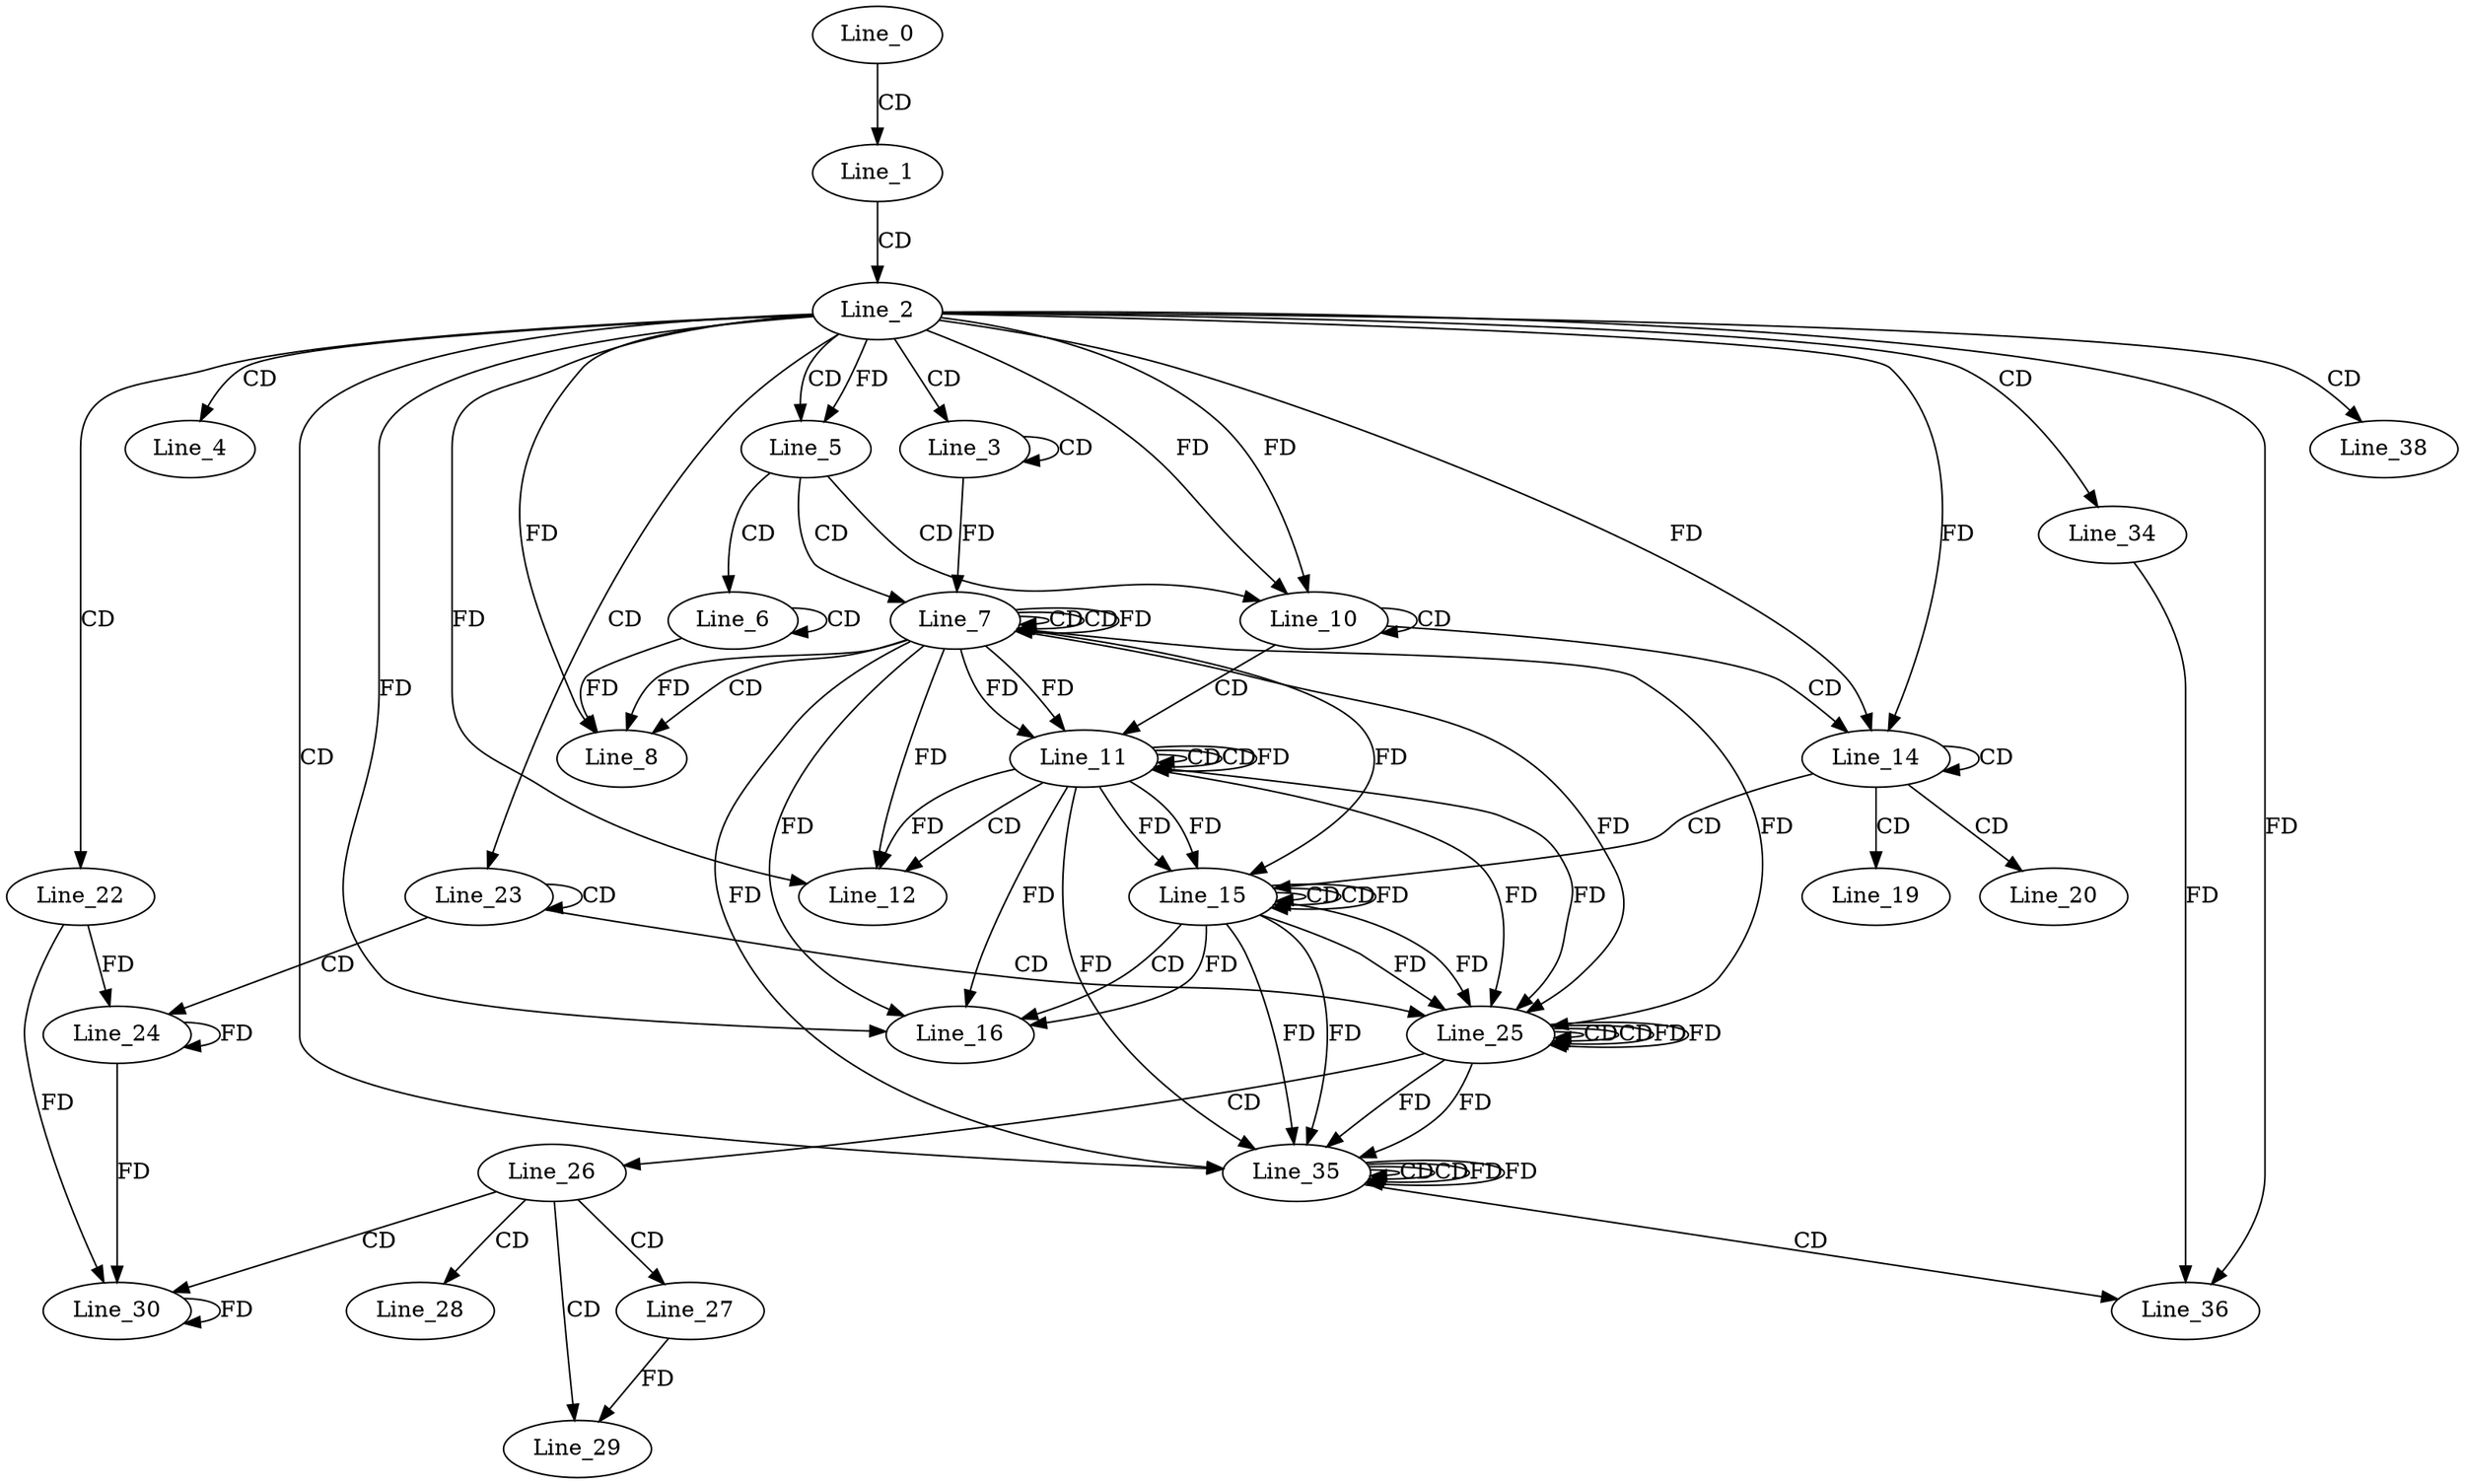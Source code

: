 digraph G {
  Line_0;
  Line_1;
  Line_2;
  Line_3;
  Line_3;
  Line_4;
  Line_5;
  Line_5;
  Line_5;
  Line_6;
  Line_6;
  Line_7;
  Line_7;
  Line_7;
  Line_8;
  Line_8;
  Line_8;
  Line_10;
  Line_10;
  Line_11;
  Line_11;
  Line_11;
  Line_12;
  Line_12;
  Line_14;
  Line_14;
  Line_15;
  Line_15;
  Line_15;
  Line_16;
  Line_16;
  Line_19;
  Line_20;
  Line_22;
  Line_23;
  Line_24;
  Line_25;
  Line_25;
  Line_25;
  Line_26;
  Line_27;
  Line_28;
  Line_29;
  Line_30;
  Line_34;
  Line_35;
  Line_35;
  Line_35;
  Line_36;
  Line_36;
  Line_38;
  Line_0 -> Line_1 [ label="CD" ];
  Line_1 -> Line_2 [ label="CD" ];
  Line_2 -> Line_3 [ label="CD" ];
  Line_3 -> Line_3 [ label="CD" ];
  Line_2 -> Line_4 [ label="CD" ];
  Line_2 -> Line_5 [ label="CD" ];
  Line_2 -> Line_5 [ label="FD" ];
  Line_5 -> Line_6 [ label="CD" ];
  Line_6 -> Line_6 [ label="CD" ];
  Line_5 -> Line_7 [ label="CD" ];
  Line_7 -> Line_7 [ label="CD" ];
  Line_3 -> Line_7 [ label="FD" ];
  Line_7 -> Line_7 [ label="CD" ];
  Line_7 -> Line_7 [ label="FD" ];
  Line_7 -> Line_8 [ label="CD" ];
  Line_6 -> Line_8 [ label="FD" ];
  Line_2 -> Line_8 [ label="FD" ];
  Line_7 -> Line_8 [ label="FD" ];
  Line_5 -> Line_10 [ label="CD" ];
  Line_2 -> Line_10 [ label="FD" ];
  Line_10 -> Line_10 [ label="CD" ];
  Line_2 -> Line_10 [ label="FD" ];
  Line_10 -> Line_11 [ label="CD" ];
  Line_11 -> Line_11 [ label="CD" ];
  Line_7 -> Line_11 [ label="FD" ];
  Line_11 -> Line_11 [ label="CD" ];
  Line_11 -> Line_11 [ label="FD" ];
  Line_7 -> Line_11 [ label="FD" ];
  Line_11 -> Line_12 [ label="CD" ];
  Line_2 -> Line_12 [ label="FD" ];
  Line_11 -> Line_12 [ label="FD" ];
  Line_7 -> Line_12 [ label="FD" ];
  Line_10 -> Line_14 [ label="CD" ];
  Line_2 -> Line_14 [ label="FD" ];
  Line_14 -> Line_14 [ label="CD" ];
  Line_2 -> Line_14 [ label="FD" ];
  Line_14 -> Line_15 [ label="CD" ];
  Line_15 -> Line_15 [ label="CD" ];
  Line_11 -> Line_15 [ label="FD" ];
  Line_15 -> Line_15 [ label="CD" ];
  Line_15 -> Line_15 [ label="FD" ];
  Line_11 -> Line_15 [ label="FD" ];
  Line_7 -> Line_15 [ label="FD" ];
  Line_15 -> Line_16 [ label="CD" ];
  Line_2 -> Line_16 [ label="FD" ];
  Line_15 -> Line_16 [ label="FD" ];
  Line_11 -> Line_16 [ label="FD" ];
  Line_7 -> Line_16 [ label="FD" ];
  Line_14 -> Line_19 [ label="CD" ];
  Line_14 -> Line_20 [ label="CD" ];
  Line_2 -> Line_22 [ label="CD" ];
  Line_2 -> Line_23 [ label="CD" ];
  Line_23 -> Line_23 [ label="CD" ];
  Line_23 -> Line_24 [ label="CD" ];
  Line_24 -> Line_24 [ label="FD" ];
  Line_22 -> Line_24 [ label="FD" ];
  Line_23 -> Line_25 [ label="CD" ];
  Line_25 -> Line_25 [ label="CD" ];
  Line_15 -> Line_25 [ label="FD" ];
  Line_11 -> Line_25 [ label="FD" ];
  Line_7 -> Line_25 [ label="FD" ];
  Line_25 -> Line_25 [ label="CD" ];
  Line_25 -> Line_25 [ label="FD" ];
  Line_15 -> Line_25 [ label="FD" ];
  Line_11 -> Line_25 [ label="FD" ];
  Line_7 -> Line_25 [ label="FD" ];
  Line_25 -> Line_26 [ label="CD" ];
  Line_26 -> Line_27 [ label="CD" ];
  Line_26 -> Line_28 [ label="CD" ];
  Line_26 -> Line_29 [ label="CD" ];
  Line_27 -> Line_29 [ label="FD" ];
  Line_26 -> Line_30 [ label="CD" ];
  Line_30 -> Line_30 [ label="FD" ];
  Line_24 -> Line_30 [ label="FD" ];
  Line_22 -> Line_30 [ label="FD" ];
  Line_2 -> Line_34 [ label="CD" ];
  Line_2 -> Line_35 [ label="CD" ];
  Line_35 -> Line_35 [ label="CD" ];
  Line_25 -> Line_35 [ label="FD" ];
  Line_15 -> Line_35 [ label="FD" ];
  Line_35 -> Line_35 [ label="CD" ];
  Line_35 -> Line_35 [ label="FD" ];
  Line_25 -> Line_35 [ label="FD" ];
  Line_15 -> Line_35 [ label="FD" ];
  Line_11 -> Line_35 [ label="FD" ];
  Line_7 -> Line_35 [ label="FD" ];
  Line_35 -> Line_36 [ label="CD" ];
  Line_34 -> Line_36 [ label="FD" ];
  Line_2 -> Line_36 [ label="FD" ];
  Line_2 -> Line_38 [ label="CD" ];
  Line_25 -> Line_25 [ label="FD" ];
  Line_35 -> Line_35 [ label="FD" ];
}
